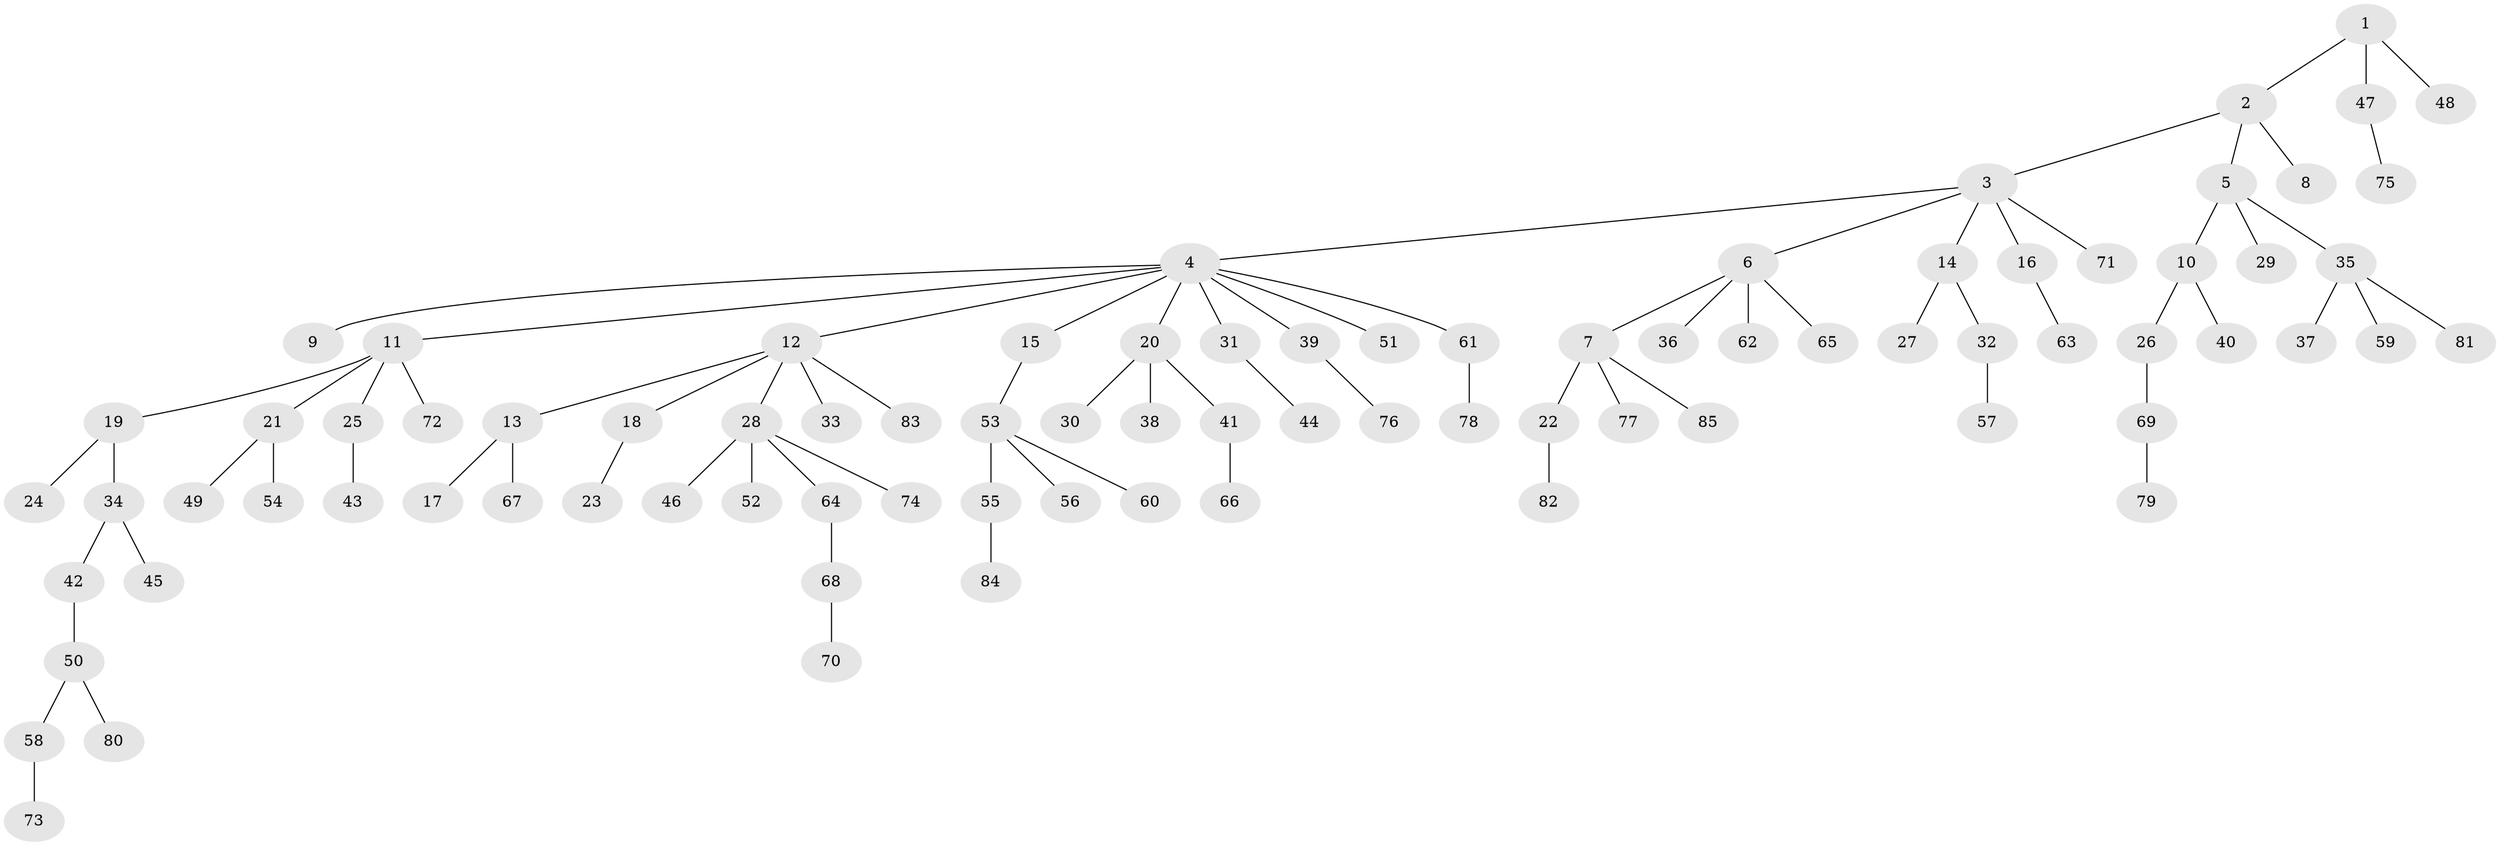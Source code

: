 // Generated by graph-tools (version 1.1) at 2025/36/03/09/25 02:36:33]
// undirected, 85 vertices, 84 edges
graph export_dot {
graph [start="1"]
  node [color=gray90,style=filled];
  1;
  2;
  3;
  4;
  5;
  6;
  7;
  8;
  9;
  10;
  11;
  12;
  13;
  14;
  15;
  16;
  17;
  18;
  19;
  20;
  21;
  22;
  23;
  24;
  25;
  26;
  27;
  28;
  29;
  30;
  31;
  32;
  33;
  34;
  35;
  36;
  37;
  38;
  39;
  40;
  41;
  42;
  43;
  44;
  45;
  46;
  47;
  48;
  49;
  50;
  51;
  52;
  53;
  54;
  55;
  56;
  57;
  58;
  59;
  60;
  61;
  62;
  63;
  64;
  65;
  66;
  67;
  68;
  69;
  70;
  71;
  72;
  73;
  74;
  75;
  76;
  77;
  78;
  79;
  80;
  81;
  82;
  83;
  84;
  85;
  1 -- 2;
  1 -- 47;
  1 -- 48;
  2 -- 3;
  2 -- 5;
  2 -- 8;
  3 -- 4;
  3 -- 6;
  3 -- 14;
  3 -- 16;
  3 -- 71;
  4 -- 9;
  4 -- 11;
  4 -- 12;
  4 -- 15;
  4 -- 20;
  4 -- 31;
  4 -- 39;
  4 -- 51;
  4 -- 61;
  5 -- 10;
  5 -- 29;
  5 -- 35;
  6 -- 7;
  6 -- 36;
  6 -- 62;
  6 -- 65;
  7 -- 22;
  7 -- 77;
  7 -- 85;
  10 -- 26;
  10 -- 40;
  11 -- 19;
  11 -- 21;
  11 -- 25;
  11 -- 72;
  12 -- 13;
  12 -- 18;
  12 -- 28;
  12 -- 33;
  12 -- 83;
  13 -- 17;
  13 -- 67;
  14 -- 27;
  14 -- 32;
  15 -- 53;
  16 -- 63;
  18 -- 23;
  19 -- 24;
  19 -- 34;
  20 -- 30;
  20 -- 38;
  20 -- 41;
  21 -- 49;
  21 -- 54;
  22 -- 82;
  25 -- 43;
  26 -- 69;
  28 -- 46;
  28 -- 52;
  28 -- 64;
  28 -- 74;
  31 -- 44;
  32 -- 57;
  34 -- 42;
  34 -- 45;
  35 -- 37;
  35 -- 59;
  35 -- 81;
  39 -- 76;
  41 -- 66;
  42 -- 50;
  47 -- 75;
  50 -- 58;
  50 -- 80;
  53 -- 55;
  53 -- 56;
  53 -- 60;
  55 -- 84;
  58 -- 73;
  61 -- 78;
  64 -- 68;
  68 -- 70;
  69 -- 79;
}

